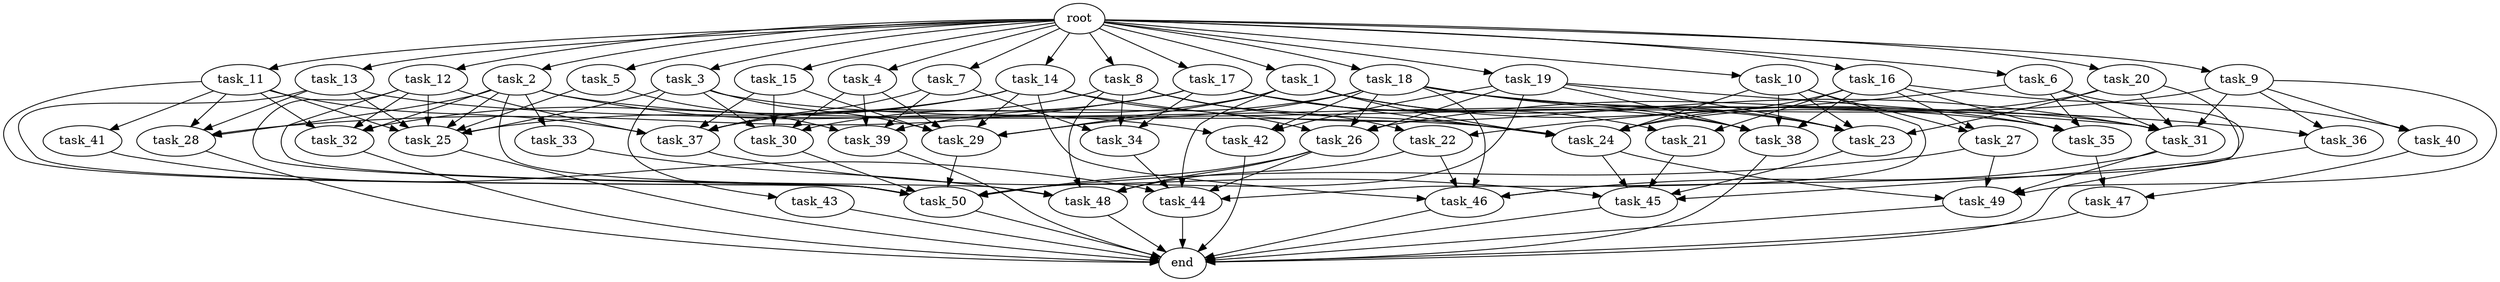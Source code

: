 digraph G {
  root [size="0.000000e+00"];
  task_1 [size="4.273014e+09"];
  task_2 [size="7.073056e+09"];
  task_3 [size="4.171462e+09"];
  task_4 [size="8.676892e+08"];
  task_5 [size="6.672543e+09"];
  task_6 [size="2.731454e+09"];
  task_7 [size="8.501094e+09"];
  task_8 [size="9.750194e+09"];
  task_9 [size="2.279353e+09"];
  task_10 [size="6.558084e+09"];
  task_11 [size="8.688401e+09"];
  task_12 [size="5.445089e+09"];
  task_13 [size="5.445011e+09"];
  task_14 [size="1.213930e+09"];
  task_15 [size="5.793442e+09"];
  task_16 [size="1.906949e+09"];
  task_17 [size="4.689691e+09"];
  task_18 [size="5.856584e+09"];
  task_19 [size="8.045205e+09"];
  task_20 [size="6.454368e+09"];
  task_21 [size="7.900067e+09"];
  task_22 [size="2.035707e+09"];
  task_23 [size="9.655596e+09"];
  task_24 [size="6.025076e+09"];
  task_25 [size="7.850707e+09"];
  task_26 [size="6.316746e+09"];
  task_27 [size="6.099603e+09"];
  task_28 [size="8.070723e+09"];
  task_29 [size="9.114984e+08"];
  task_30 [size="6.734812e+09"];
  task_31 [size="1.578366e+09"];
  task_32 [size="9.303869e+09"];
  task_33 [size="2.790018e+08"];
  task_34 [size="3.856172e+09"];
  task_35 [size="9.589063e+08"];
  task_36 [size="7.644057e+09"];
  task_37 [size="1.804625e+09"];
  task_38 [size="6.003277e+07"];
  task_39 [size="1.533743e+09"];
  task_40 [size="5.799822e+09"];
  task_41 [size="3.638760e+09"];
  task_42 [size="2.163275e+09"];
  task_43 [size="9.281878e+09"];
  task_44 [size="2.424417e+09"];
  task_45 [size="8.259875e+09"];
  task_46 [size="6.371960e+09"];
  task_47 [size="6.857647e+09"];
  task_48 [size="6.789214e+09"];
  task_49 [size="2.911597e+09"];
  task_50 [size="4.970208e+07"];
  end [size="0.000000e+00"];

  root -> task_1 [size="1.000000e-12"];
  root -> task_2 [size="1.000000e-12"];
  root -> task_3 [size="1.000000e-12"];
  root -> task_4 [size="1.000000e-12"];
  root -> task_5 [size="1.000000e-12"];
  root -> task_6 [size="1.000000e-12"];
  root -> task_7 [size="1.000000e-12"];
  root -> task_8 [size="1.000000e-12"];
  root -> task_9 [size="1.000000e-12"];
  root -> task_10 [size="1.000000e-12"];
  root -> task_11 [size="1.000000e-12"];
  root -> task_12 [size="1.000000e-12"];
  root -> task_13 [size="1.000000e-12"];
  root -> task_14 [size="1.000000e-12"];
  root -> task_15 [size="1.000000e-12"];
  root -> task_16 [size="1.000000e-12"];
  root -> task_17 [size="1.000000e-12"];
  root -> task_18 [size="1.000000e-12"];
  root -> task_19 [size="1.000000e-12"];
  root -> task_20 [size="1.000000e-12"];
  task_1 -> task_23 [size="1.931119e+08"];
  task_1 -> task_24 [size="8.607251e+07"];
  task_1 -> task_29 [size="1.519164e+07"];
  task_1 -> task_30 [size="1.683703e+08"];
  task_1 -> task_35 [size="2.397266e+07"];
  task_1 -> task_44 [size="4.848833e+07"];
  task_2 -> task_25 [size="1.121530e+08"];
  task_2 -> task_28 [size="2.017681e+08"];
  task_2 -> task_32 [size="2.325967e+08"];
  task_2 -> task_33 [size="2.790018e+07"];
  task_2 -> task_35 [size="2.397266e+07"];
  task_2 -> task_42 [size="7.210916e+07"];
  task_2 -> task_50 [size="5.522453e+05"];
  task_3 -> task_25 [size="1.121530e+08"];
  task_3 -> task_29 [size="1.519164e+07"];
  task_3 -> task_30 [size="1.683703e+08"];
  task_3 -> task_31 [size="2.630610e+07"];
  task_3 -> task_43 [size="9.281878e+08"];
  task_4 -> task_29 [size="1.519164e+07"];
  task_4 -> task_30 [size="1.683703e+08"];
  task_4 -> task_39 [size="3.834358e+07"];
  task_5 -> task_25 [size="1.121530e+08"];
  task_5 -> task_39 [size="3.834358e+07"];
  task_6 -> task_22 [size="1.017854e+08"];
  task_6 -> task_31 [size="2.630610e+07"];
  task_6 -> task_35 [size="2.397266e+07"];
  task_6 -> task_45 [size="1.651975e+08"];
  task_7 -> task_34 [size="1.285391e+08"];
  task_7 -> task_37 [size="3.007709e+07"];
  task_7 -> task_39 [size="3.834358e+07"];
  task_8 -> task_22 [size="1.017854e+08"];
  task_8 -> task_24 [size="8.607251e+07"];
  task_8 -> task_34 [size="1.285391e+08"];
  task_8 -> task_37 [size="3.007709e+07"];
  task_8 -> task_48 [size="1.357843e+08"];
  task_9 -> task_26 [size="1.579187e+08"];
  task_9 -> task_31 [size="2.630610e+07"];
  task_9 -> task_36 [size="3.822029e+08"];
  task_9 -> task_40 [size="2.899911e+08"];
  task_9 -> task_49 [size="7.278992e+07"];
  task_10 -> task_23 [size="1.931119e+08"];
  task_10 -> task_24 [size="8.607251e+07"];
  task_10 -> task_27 [size="3.049802e+08"];
  task_10 -> task_38 [size="1.200655e+06"];
  task_10 -> task_44 [size="4.848833e+07"];
  task_11 -> task_25 [size="1.121530e+08"];
  task_11 -> task_28 [size="2.017681e+08"];
  task_11 -> task_32 [size="2.325967e+08"];
  task_11 -> task_37 [size="3.007709e+07"];
  task_11 -> task_41 [size="3.638760e+08"];
  task_11 -> task_50 [size="5.522453e+05"];
  task_12 -> task_25 [size="1.121530e+08"];
  task_12 -> task_32 [size="2.325967e+08"];
  task_12 -> task_37 [size="3.007709e+07"];
  task_12 -> task_48 [size="1.357843e+08"];
  task_12 -> task_50 [size="5.522453e+05"];
  task_13 -> task_24 [size="8.607251e+07"];
  task_13 -> task_25 [size="1.121530e+08"];
  task_13 -> task_28 [size="2.017681e+08"];
  task_13 -> task_50 [size="5.522453e+05"];
  task_14 -> task_25 [size="1.121530e+08"];
  task_14 -> task_26 [size="1.579187e+08"];
  task_14 -> task_29 [size="1.519164e+07"];
  task_14 -> task_31 [size="2.630610e+07"];
  task_14 -> task_32 [size="2.325967e+08"];
  task_14 -> task_46 [size="1.274392e+08"];
  task_15 -> task_29 [size="1.519164e+07"];
  task_15 -> task_30 [size="1.683703e+08"];
  task_15 -> task_37 [size="3.007709e+07"];
  task_16 -> task_21 [size="3.950033e+08"];
  task_16 -> task_24 [size="8.607251e+07"];
  task_16 -> task_27 [size="3.049802e+08"];
  task_16 -> task_35 [size="2.397266e+07"];
  task_16 -> task_38 [size="1.200655e+06"];
  task_16 -> task_40 [size="2.899911e+08"];
  task_17 -> task_21 [size="3.950033e+08"];
  task_17 -> task_24 [size="8.607251e+07"];
  task_17 -> task_28 [size="2.017681e+08"];
  task_17 -> task_34 [size="1.285391e+08"];
  task_17 -> task_37 [size="3.007709e+07"];
  task_17 -> task_38 [size="1.200655e+06"];
  task_18 -> task_23 [size="1.931119e+08"];
  task_18 -> task_26 [size="1.579187e+08"];
  task_18 -> task_29 [size="1.519164e+07"];
  task_18 -> task_36 [size="3.822029e+08"];
  task_18 -> task_38 [size="1.200655e+06"];
  task_18 -> task_39 [size="3.834358e+07"];
  task_18 -> task_42 [size="7.210916e+07"];
  task_18 -> task_46 [size="1.274392e+08"];
  task_19 -> task_23 [size="1.931119e+08"];
  task_19 -> task_26 [size="1.579187e+08"];
  task_19 -> task_31 [size="2.630610e+07"];
  task_19 -> task_38 [size="1.200655e+06"];
  task_19 -> task_42 [size="7.210916e+07"];
  task_19 -> task_50 [size="5.522453e+05"];
  task_20 -> task_23 [size="1.931119e+08"];
  task_20 -> task_24 [size="8.607251e+07"];
  task_20 -> task_31 [size="2.630610e+07"];
  task_20 -> task_46 [size="1.274392e+08"];
  task_21 -> task_45 [size="1.651975e+08"];
  task_22 -> task_46 [size="1.274392e+08"];
  task_22 -> task_48 [size="1.357843e+08"];
  task_23 -> task_45 [size="1.651975e+08"];
  task_24 -> task_45 [size="1.651975e+08"];
  task_24 -> task_49 [size="7.278992e+07"];
  task_25 -> end [size="1.000000e-12"];
  task_26 -> task_44 [size="4.848833e+07"];
  task_26 -> task_48 [size="1.357843e+08"];
  task_26 -> task_50 [size="5.522453e+05"];
  task_27 -> task_49 [size="7.278992e+07"];
  task_27 -> task_50 [size="5.522453e+05"];
  task_28 -> end [size="1.000000e-12"];
  task_29 -> task_50 [size="5.522453e+05"];
  task_30 -> task_50 [size="5.522453e+05"];
  task_31 -> task_46 [size="1.274392e+08"];
  task_31 -> task_49 [size="7.278992e+07"];
  task_32 -> end [size="1.000000e-12"];
  task_33 -> task_48 [size="1.357843e+08"];
  task_34 -> task_44 [size="4.848833e+07"];
  task_35 -> task_47 [size="3.428824e+08"];
  task_36 -> end [size="1.000000e-12"];
  task_37 -> task_45 [size="1.651975e+08"];
  task_38 -> end [size="1.000000e-12"];
  task_39 -> end [size="1.000000e-12"];
  task_40 -> task_47 [size="3.428824e+08"];
  task_41 -> task_44 [size="4.848833e+07"];
  task_42 -> end [size="1.000000e-12"];
  task_43 -> end [size="1.000000e-12"];
  task_44 -> end [size="1.000000e-12"];
  task_45 -> end [size="1.000000e-12"];
  task_46 -> end [size="1.000000e-12"];
  task_47 -> end [size="1.000000e-12"];
  task_48 -> end [size="1.000000e-12"];
  task_49 -> end [size="1.000000e-12"];
  task_50 -> end [size="1.000000e-12"];
}

